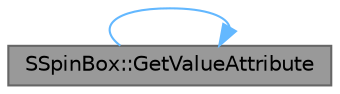 digraph "SSpinBox::GetValueAttribute"
{
 // INTERACTIVE_SVG=YES
 // LATEX_PDF_SIZE
  bgcolor="transparent";
  edge [fontname=Helvetica,fontsize=10,labelfontname=Helvetica,labelfontsize=10];
  node [fontname=Helvetica,fontsize=10,shape=box,height=0.2,width=0.4];
  rankdir="LR";
  Node1 [id="Node000001",label="SSpinBox::GetValueAttribute",height=0.2,width=0.4,color="gray40", fillcolor="grey60", style="filled", fontcolor="black",tooltip="Return the Value attribute."];
  Node1 -> Node1 [id="edge1_Node000001_Node000001",color="steelblue1",style="solid",tooltip=" "];
}
